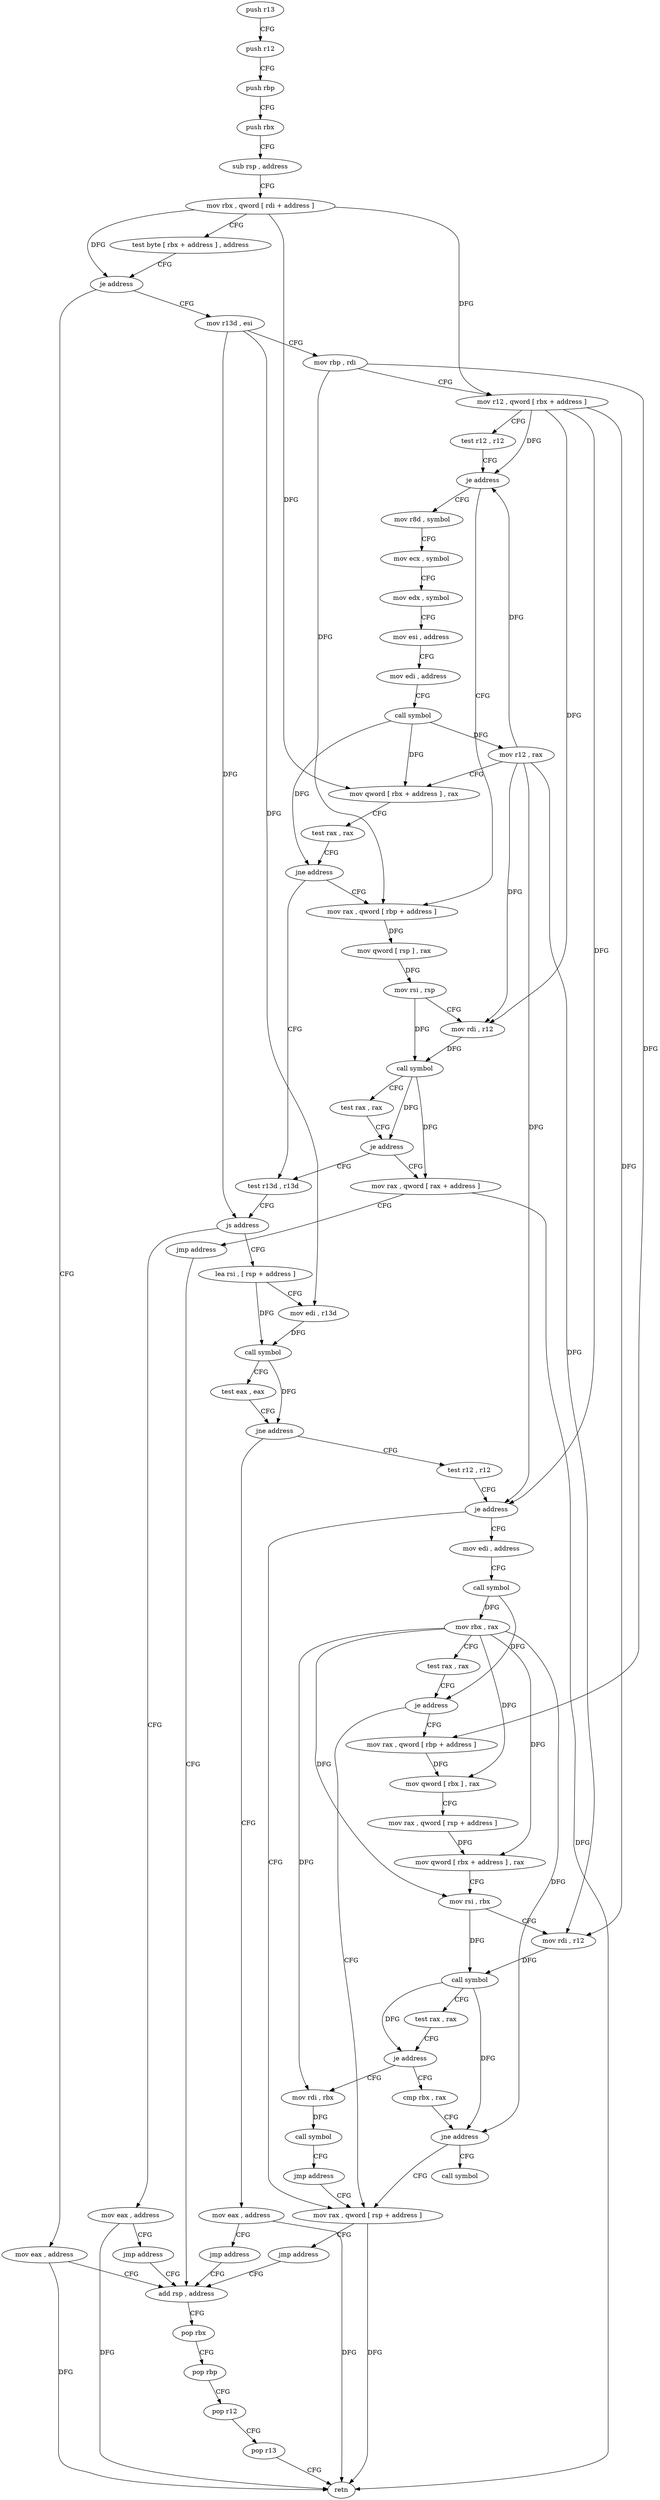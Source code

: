 digraph "func" {
"4268550" [label = "push r13" ]
"4268552" [label = "push r12" ]
"4268554" [label = "push rbp" ]
"4268555" [label = "push rbx" ]
"4268556" [label = "sub rsp , address" ]
"4268563" [label = "mov rbx , qword [ rdi + address ]" ]
"4268567" [label = "test byte [ rbx + address ] , address" ]
"4268571" [label = "je address" ]
"4268772" [label = "mov eax , address" ]
"4268577" [label = "mov r13d , esi" ]
"4268777" [label = "add rsp , address" ]
"4268580" [label = "mov rbp , rdi" ]
"4268583" [label = "mov r12 , qword [ rbx + address ]" ]
"4268587" [label = "test r12 , r12" ]
"4268590" [label = "je address" ]
"4268625" [label = "mov r8d , symbol" ]
"4268592" [label = "mov rax , qword [ rbp + address ]" ]
"4268631" [label = "mov ecx , symbol" ]
"4268636" [label = "mov edx , symbol" ]
"4268641" [label = "mov esi , address" ]
"4268646" [label = "mov edi , address" ]
"4268651" [label = "call symbol" ]
"4268656" [label = "mov r12 , rax" ]
"4268659" [label = "mov qword [ rbx + address ] , rax" ]
"4268663" [label = "test rax , rax" ]
"4268666" [label = "jne address" ]
"4268668" [label = "test r13d , r13d" ]
"4268596" [label = "mov qword [ rsp ] , rax" ]
"4268600" [label = "mov rsi , rsp" ]
"4268603" [label = "mov rdi , r12" ]
"4268606" [label = "call symbol" ]
"4268611" [label = "test rax , rax" ]
"4268614" [label = "je address" ]
"4268616" [label = "mov rax , qword [ rax + address ]" ]
"4268671" [label = "js address" ]
"4268791" [label = "mov eax , address" ]
"4268673" [label = "lea rsi , [ rsp + address ]" ]
"4268620" [label = "jmp address" ]
"4268796" [label = "jmp address" ]
"4268678" [label = "mov edi , r13d" ]
"4268681" [label = "call symbol" ]
"4268686" [label = "test eax , eax" ]
"4268688" [label = "jne address" ]
"4268798" [label = "mov eax , address" ]
"4268690" [label = "test r12 , r12" ]
"4268784" [label = "pop rbx" ]
"4268785" [label = "pop rbp" ]
"4268786" [label = "pop r12" ]
"4268788" [label = "pop r13" ]
"4268790" [label = "retn" ]
"4268803" [label = "jmp address" ]
"4268693" [label = "je address" ]
"4268750" [label = "mov rax , qword [ rsp + address ]" ]
"4268695" [label = "mov edi , address" ]
"4268755" [label = "jmp address" ]
"4268700" [label = "call symbol" ]
"4268705" [label = "mov rbx , rax" ]
"4268708" [label = "test rax , rax" ]
"4268711" [label = "je address" ]
"4268713" [label = "mov rax , qword [ rbp + address ]" ]
"4268717" [label = "mov qword [ rbx ] , rax" ]
"4268720" [label = "mov rax , qword [ rsp + address ]" ]
"4268725" [label = "mov qword [ rbx + address ] , rax" ]
"4268729" [label = "mov rsi , rbx" ]
"4268732" [label = "mov rdi , r12" ]
"4268735" [label = "call symbol" ]
"4268740" [label = "test rax , rax" ]
"4268743" [label = "je address" ]
"4268762" [label = "mov rdi , rbx" ]
"4268745" [label = "cmp rbx , rax" ]
"4268765" [label = "call symbol" ]
"4268770" [label = "jmp address" ]
"4268748" [label = "jne address" ]
"4268757" [label = "call symbol" ]
"4268550" -> "4268552" [ label = "CFG" ]
"4268552" -> "4268554" [ label = "CFG" ]
"4268554" -> "4268555" [ label = "CFG" ]
"4268555" -> "4268556" [ label = "CFG" ]
"4268556" -> "4268563" [ label = "CFG" ]
"4268563" -> "4268567" [ label = "CFG" ]
"4268563" -> "4268571" [ label = "DFG" ]
"4268563" -> "4268583" [ label = "DFG" ]
"4268563" -> "4268659" [ label = "DFG" ]
"4268567" -> "4268571" [ label = "CFG" ]
"4268571" -> "4268772" [ label = "CFG" ]
"4268571" -> "4268577" [ label = "CFG" ]
"4268772" -> "4268777" [ label = "CFG" ]
"4268772" -> "4268790" [ label = "DFG" ]
"4268577" -> "4268580" [ label = "CFG" ]
"4268577" -> "4268671" [ label = "DFG" ]
"4268577" -> "4268678" [ label = "DFG" ]
"4268777" -> "4268784" [ label = "CFG" ]
"4268580" -> "4268583" [ label = "CFG" ]
"4268580" -> "4268592" [ label = "DFG" ]
"4268580" -> "4268713" [ label = "DFG" ]
"4268583" -> "4268587" [ label = "CFG" ]
"4268583" -> "4268590" [ label = "DFG" ]
"4268583" -> "4268603" [ label = "DFG" ]
"4268583" -> "4268693" [ label = "DFG" ]
"4268583" -> "4268732" [ label = "DFG" ]
"4268587" -> "4268590" [ label = "CFG" ]
"4268590" -> "4268625" [ label = "CFG" ]
"4268590" -> "4268592" [ label = "CFG" ]
"4268625" -> "4268631" [ label = "CFG" ]
"4268592" -> "4268596" [ label = "DFG" ]
"4268631" -> "4268636" [ label = "CFG" ]
"4268636" -> "4268641" [ label = "CFG" ]
"4268641" -> "4268646" [ label = "CFG" ]
"4268646" -> "4268651" [ label = "CFG" ]
"4268651" -> "4268656" [ label = "DFG" ]
"4268651" -> "4268659" [ label = "DFG" ]
"4268651" -> "4268666" [ label = "DFG" ]
"4268656" -> "4268659" [ label = "CFG" ]
"4268656" -> "4268590" [ label = "DFG" ]
"4268656" -> "4268603" [ label = "DFG" ]
"4268656" -> "4268693" [ label = "DFG" ]
"4268656" -> "4268732" [ label = "DFG" ]
"4268659" -> "4268663" [ label = "CFG" ]
"4268663" -> "4268666" [ label = "CFG" ]
"4268666" -> "4268592" [ label = "CFG" ]
"4268666" -> "4268668" [ label = "CFG" ]
"4268668" -> "4268671" [ label = "CFG" ]
"4268596" -> "4268600" [ label = "DFG" ]
"4268600" -> "4268603" [ label = "CFG" ]
"4268600" -> "4268606" [ label = "DFG" ]
"4268603" -> "4268606" [ label = "DFG" ]
"4268606" -> "4268611" [ label = "CFG" ]
"4268606" -> "4268614" [ label = "DFG" ]
"4268606" -> "4268616" [ label = "DFG" ]
"4268611" -> "4268614" [ label = "CFG" ]
"4268614" -> "4268668" [ label = "CFG" ]
"4268614" -> "4268616" [ label = "CFG" ]
"4268616" -> "4268620" [ label = "CFG" ]
"4268616" -> "4268790" [ label = "DFG" ]
"4268671" -> "4268791" [ label = "CFG" ]
"4268671" -> "4268673" [ label = "CFG" ]
"4268791" -> "4268796" [ label = "CFG" ]
"4268791" -> "4268790" [ label = "DFG" ]
"4268673" -> "4268678" [ label = "CFG" ]
"4268673" -> "4268681" [ label = "DFG" ]
"4268620" -> "4268777" [ label = "CFG" ]
"4268796" -> "4268777" [ label = "CFG" ]
"4268678" -> "4268681" [ label = "DFG" ]
"4268681" -> "4268686" [ label = "CFG" ]
"4268681" -> "4268688" [ label = "DFG" ]
"4268686" -> "4268688" [ label = "CFG" ]
"4268688" -> "4268798" [ label = "CFG" ]
"4268688" -> "4268690" [ label = "CFG" ]
"4268798" -> "4268803" [ label = "CFG" ]
"4268798" -> "4268790" [ label = "DFG" ]
"4268690" -> "4268693" [ label = "CFG" ]
"4268784" -> "4268785" [ label = "CFG" ]
"4268785" -> "4268786" [ label = "CFG" ]
"4268786" -> "4268788" [ label = "CFG" ]
"4268788" -> "4268790" [ label = "CFG" ]
"4268803" -> "4268777" [ label = "CFG" ]
"4268693" -> "4268750" [ label = "CFG" ]
"4268693" -> "4268695" [ label = "CFG" ]
"4268750" -> "4268755" [ label = "CFG" ]
"4268750" -> "4268790" [ label = "DFG" ]
"4268695" -> "4268700" [ label = "CFG" ]
"4268755" -> "4268777" [ label = "CFG" ]
"4268700" -> "4268705" [ label = "DFG" ]
"4268700" -> "4268711" [ label = "DFG" ]
"4268705" -> "4268708" [ label = "CFG" ]
"4268705" -> "4268717" [ label = "DFG" ]
"4268705" -> "4268725" [ label = "DFG" ]
"4268705" -> "4268729" [ label = "DFG" ]
"4268705" -> "4268762" [ label = "DFG" ]
"4268705" -> "4268748" [ label = "DFG" ]
"4268708" -> "4268711" [ label = "CFG" ]
"4268711" -> "4268750" [ label = "CFG" ]
"4268711" -> "4268713" [ label = "CFG" ]
"4268713" -> "4268717" [ label = "DFG" ]
"4268717" -> "4268720" [ label = "CFG" ]
"4268720" -> "4268725" [ label = "DFG" ]
"4268725" -> "4268729" [ label = "CFG" ]
"4268729" -> "4268732" [ label = "CFG" ]
"4268729" -> "4268735" [ label = "DFG" ]
"4268732" -> "4268735" [ label = "DFG" ]
"4268735" -> "4268740" [ label = "CFG" ]
"4268735" -> "4268743" [ label = "DFG" ]
"4268735" -> "4268748" [ label = "DFG" ]
"4268740" -> "4268743" [ label = "CFG" ]
"4268743" -> "4268762" [ label = "CFG" ]
"4268743" -> "4268745" [ label = "CFG" ]
"4268762" -> "4268765" [ label = "DFG" ]
"4268745" -> "4268748" [ label = "CFG" ]
"4268765" -> "4268770" [ label = "CFG" ]
"4268770" -> "4268750" [ label = "CFG" ]
"4268748" -> "4268757" [ label = "CFG" ]
"4268748" -> "4268750" [ label = "CFG" ]
}
